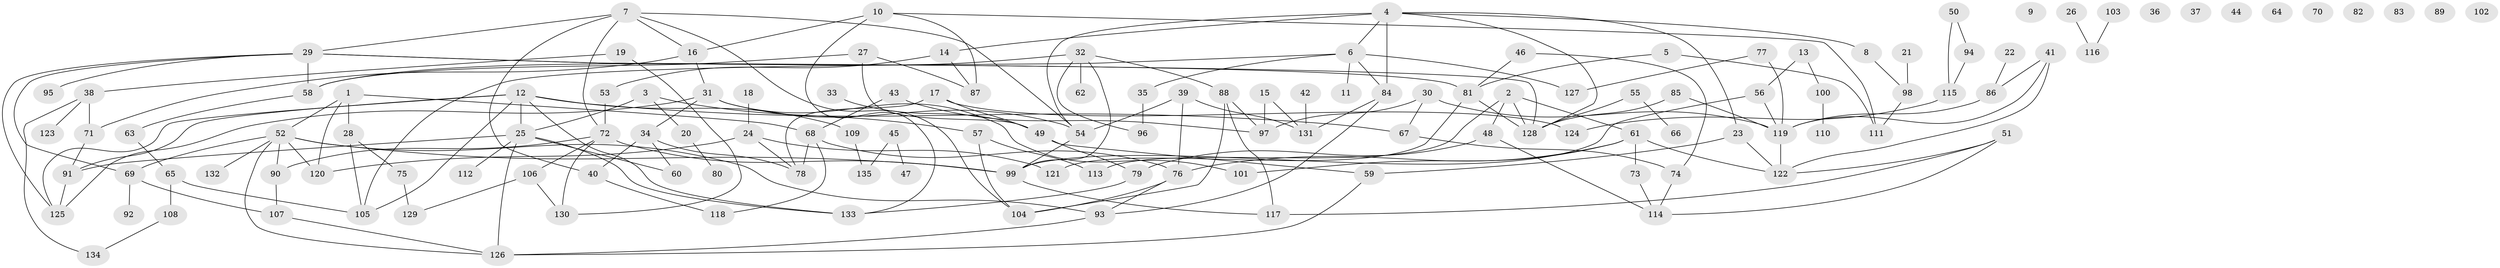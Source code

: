// coarse degree distribution, {9: 0.046511627906976744, 2: 0.16279069767441862, 5: 0.18604651162790697, 4: 0.06976744186046512, 7: 0.11627906976744186, 10: 0.023255813953488372, 3: 0.11627906976744186, 8: 0.06976744186046512, 6: 0.06976744186046512, 1: 0.13953488372093023}
// Generated by graph-tools (version 1.1) at 2025/35/03/04/25 23:35:44]
// undirected, 135 vertices, 193 edges
graph export_dot {
  node [color=gray90,style=filled];
  1;
  2;
  3;
  4;
  5;
  6;
  7;
  8;
  9;
  10;
  11;
  12;
  13;
  14;
  15;
  16;
  17;
  18;
  19;
  20;
  21;
  22;
  23;
  24;
  25;
  26;
  27;
  28;
  29;
  30;
  31;
  32;
  33;
  34;
  35;
  36;
  37;
  38;
  39;
  40;
  41;
  42;
  43;
  44;
  45;
  46;
  47;
  48;
  49;
  50;
  51;
  52;
  53;
  54;
  55;
  56;
  57;
  58;
  59;
  60;
  61;
  62;
  63;
  64;
  65;
  66;
  67;
  68;
  69;
  70;
  71;
  72;
  73;
  74;
  75;
  76;
  77;
  78;
  79;
  80;
  81;
  82;
  83;
  84;
  85;
  86;
  87;
  88;
  89;
  90;
  91;
  92;
  93;
  94;
  95;
  96;
  97;
  98;
  99;
  100;
  101;
  102;
  103;
  104;
  105;
  106;
  107;
  108;
  109;
  110;
  111;
  112;
  113;
  114;
  115;
  116;
  117;
  118;
  119;
  120;
  121;
  122;
  123;
  124;
  125;
  126;
  127;
  128;
  129;
  130;
  131;
  132;
  133;
  134;
  135;
  1 -- 28;
  1 -- 52;
  1 -- 68;
  1 -- 120;
  2 -- 48;
  2 -- 61;
  2 -- 113;
  2 -- 128;
  3 -- 20;
  3 -- 25;
  3 -- 57;
  4 -- 6;
  4 -- 8;
  4 -- 14;
  4 -- 23;
  4 -- 54;
  4 -- 84;
  4 -- 128;
  5 -- 81;
  5 -- 111;
  6 -- 11;
  6 -- 35;
  6 -- 84;
  6 -- 105;
  6 -- 127;
  7 -- 16;
  7 -- 29;
  7 -- 40;
  7 -- 54;
  7 -- 72;
  7 -- 104;
  8 -- 98;
  10 -- 16;
  10 -- 87;
  10 -- 111;
  10 -- 133;
  12 -- 25;
  12 -- 67;
  12 -- 91;
  12 -- 105;
  12 -- 109;
  12 -- 125;
  12 -- 133;
  13 -- 56;
  13 -- 100;
  14 -- 53;
  14 -- 87;
  15 -- 97;
  15 -- 131;
  16 -- 31;
  16 -- 71;
  17 -- 49;
  17 -- 78;
  17 -- 124;
  18 -- 24;
  19 -- 38;
  19 -- 130;
  20 -- 80;
  21 -- 98;
  22 -- 86;
  23 -- 59;
  23 -- 122;
  24 -- 78;
  24 -- 120;
  24 -- 121;
  25 -- 60;
  25 -- 91;
  25 -- 112;
  25 -- 126;
  25 -- 133;
  26 -- 116;
  27 -- 49;
  27 -- 58;
  27 -- 87;
  28 -- 75;
  28 -- 105;
  29 -- 58;
  29 -- 69;
  29 -- 81;
  29 -- 95;
  29 -- 125;
  29 -- 128;
  30 -- 67;
  30 -- 97;
  30 -- 119;
  31 -- 34;
  31 -- 54;
  31 -- 101;
  31 -- 125;
  32 -- 58;
  32 -- 62;
  32 -- 88;
  32 -- 96;
  32 -- 99;
  33 -- 49;
  34 -- 40;
  34 -- 60;
  34 -- 78;
  35 -- 96;
  38 -- 71;
  38 -- 123;
  38 -- 134;
  39 -- 54;
  39 -- 76;
  39 -- 131;
  40 -- 118;
  41 -- 86;
  41 -- 119;
  41 -- 122;
  42 -- 131;
  43 -- 68;
  43 -- 97;
  45 -- 47;
  45 -- 135;
  46 -- 74;
  46 -- 81;
  48 -- 79;
  48 -- 114;
  49 -- 59;
  49 -- 79;
  50 -- 94;
  50 -- 115;
  51 -- 114;
  51 -- 117;
  51 -- 122;
  52 -- 69;
  52 -- 90;
  52 -- 93;
  52 -- 99;
  52 -- 120;
  52 -- 126;
  52 -- 132;
  53 -- 72;
  54 -- 99;
  55 -- 66;
  55 -- 128;
  56 -- 99;
  56 -- 119;
  57 -- 104;
  57 -- 113;
  58 -- 63;
  59 -- 126;
  61 -- 73;
  61 -- 76;
  61 -- 101;
  61 -- 122;
  63 -- 65;
  65 -- 105;
  65 -- 108;
  67 -- 74;
  68 -- 76;
  68 -- 78;
  68 -- 118;
  69 -- 92;
  69 -- 107;
  71 -- 91;
  72 -- 90;
  72 -- 99;
  72 -- 106;
  72 -- 130;
  73 -- 114;
  74 -- 114;
  75 -- 129;
  76 -- 93;
  76 -- 104;
  77 -- 119;
  77 -- 127;
  79 -- 133;
  81 -- 121;
  81 -- 128;
  84 -- 93;
  84 -- 131;
  85 -- 119;
  85 -- 128;
  86 -- 119;
  88 -- 97;
  88 -- 104;
  88 -- 117;
  90 -- 107;
  91 -- 125;
  93 -- 126;
  94 -- 115;
  98 -- 111;
  99 -- 117;
  100 -- 110;
  103 -- 116;
  106 -- 129;
  106 -- 130;
  107 -- 126;
  108 -- 134;
  109 -- 135;
  115 -- 124;
  119 -- 122;
}
